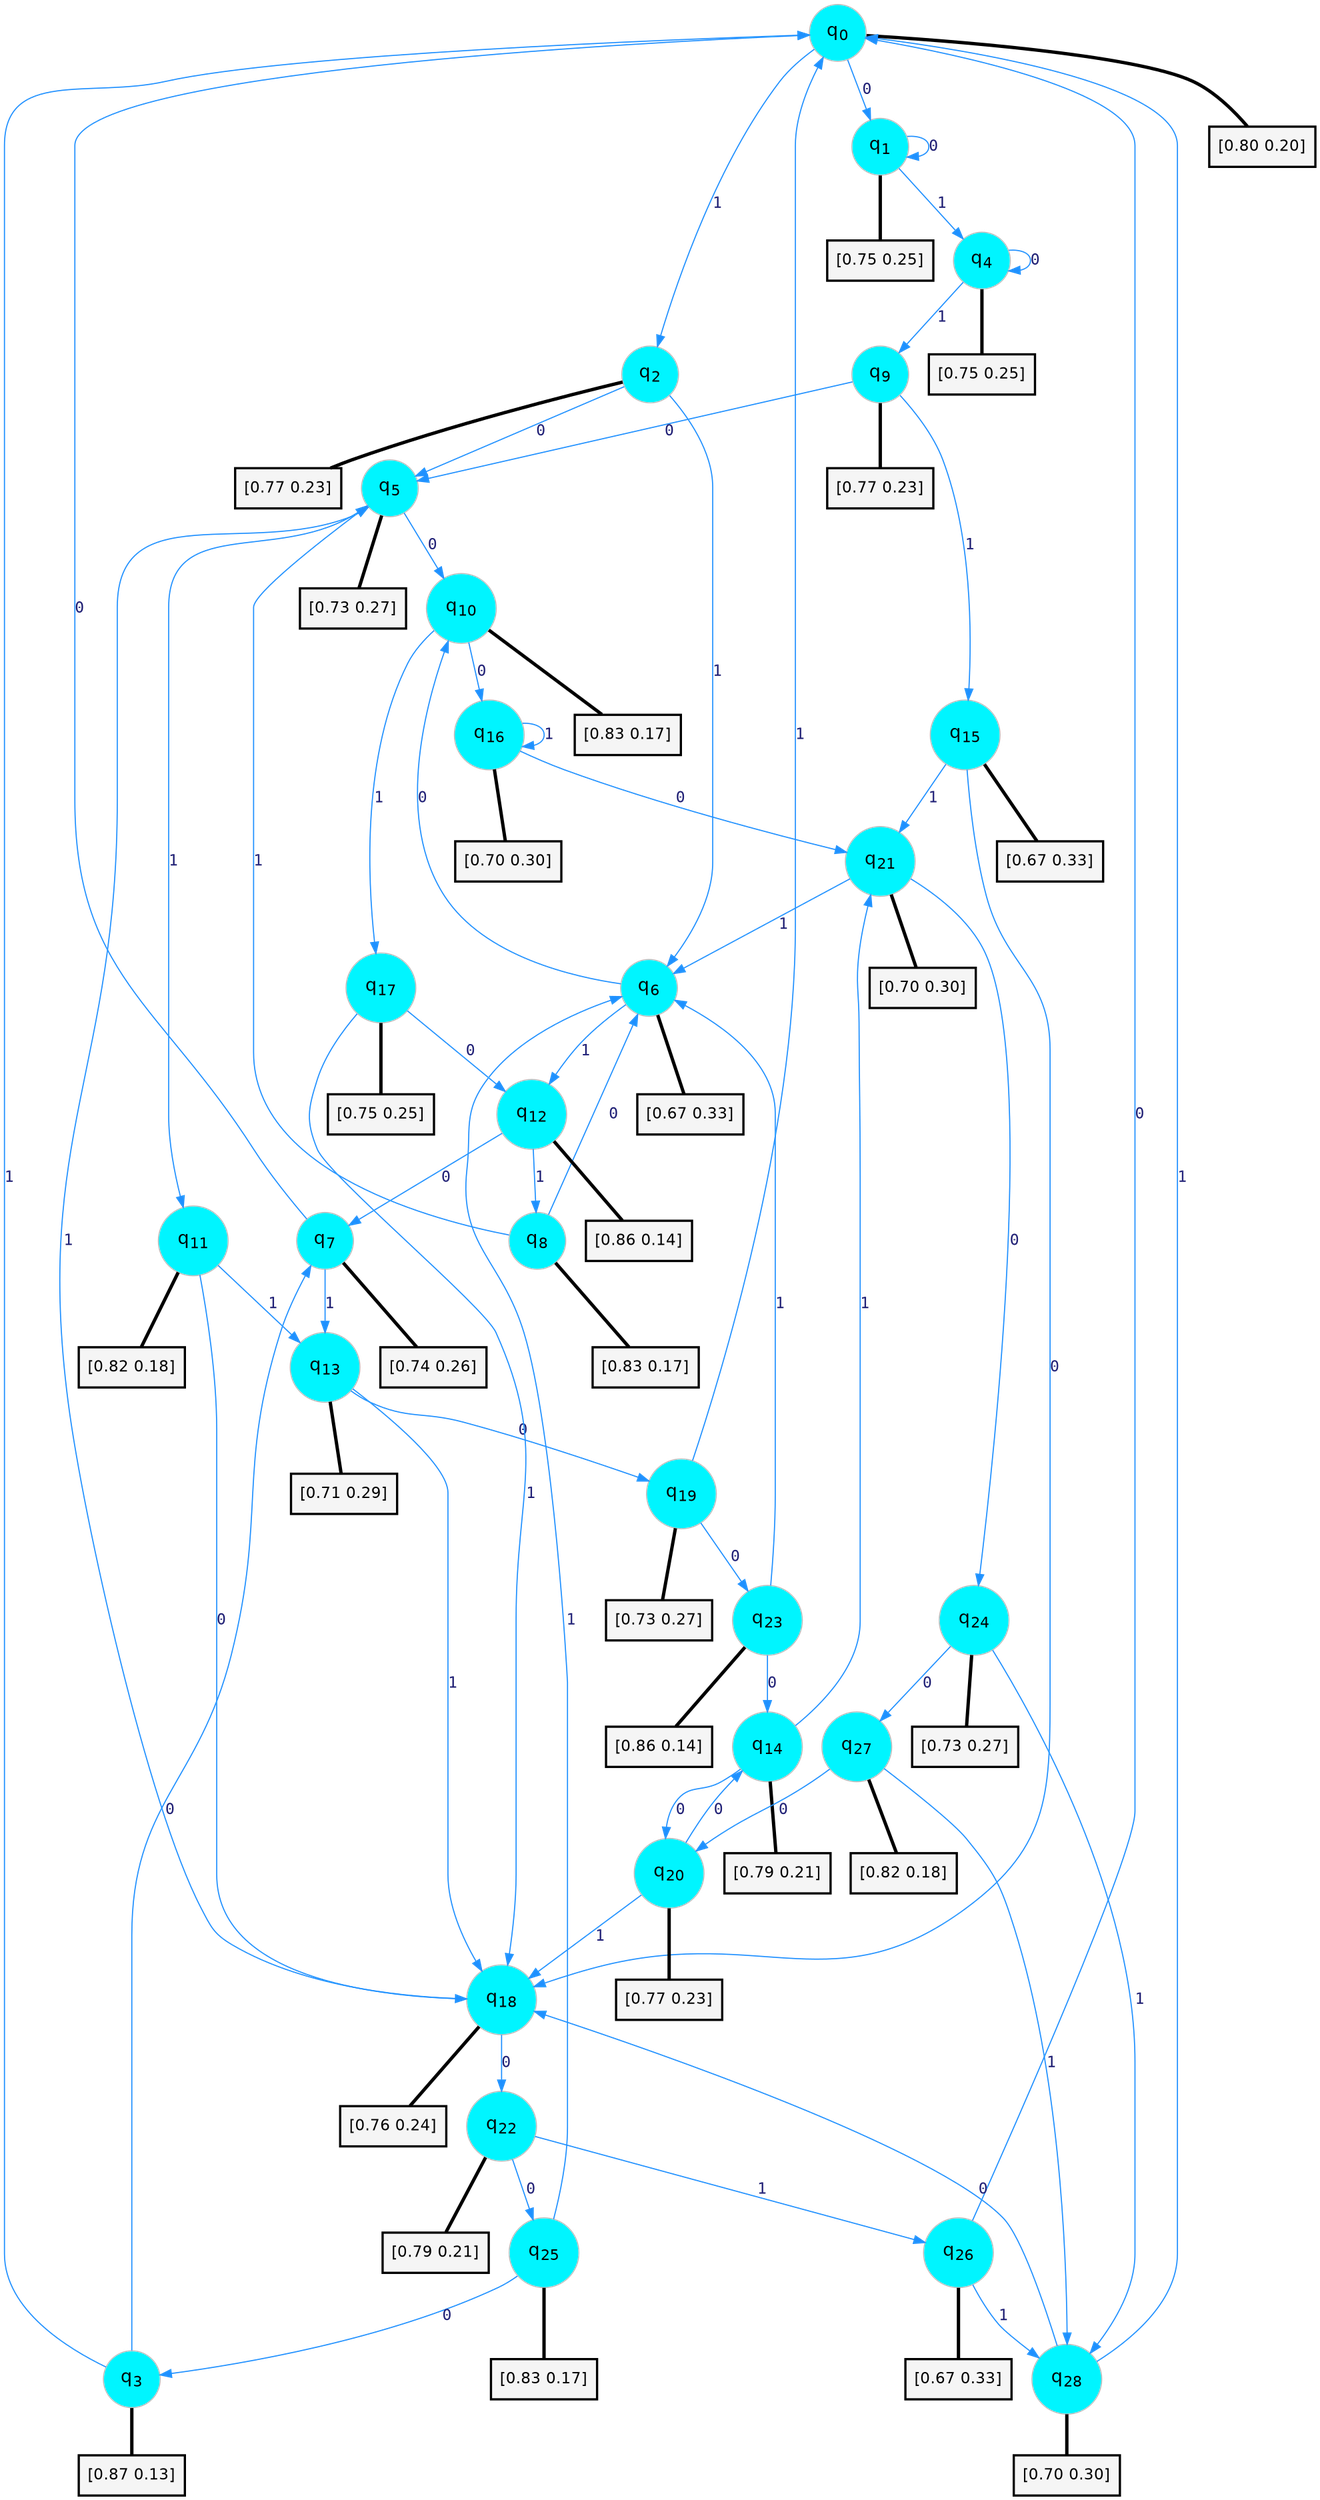 digraph G {
graph [
bgcolor=transparent, dpi=300, rankdir=TD, size="40,25"];
node [
color=gray, fillcolor=turquoise1, fontcolor=black, fontname=Helvetica, fontsize=16, fontweight=bold, shape=circle, style=filled];
edge [
arrowsize=1, color=dodgerblue1, fontcolor=midnightblue, fontname=courier, fontweight=bold, penwidth=1, style=solid, weight=20];
0[label=<q<SUB>0</SUB>>];
1[label=<q<SUB>1</SUB>>];
2[label=<q<SUB>2</SUB>>];
3[label=<q<SUB>3</SUB>>];
4[label=<q<SUB>4</SUB>>];
5[label=<q<SUB>5</SUB>>];
6[label=<q<SUB>6</SUB>>];
7[label=<q<SUB>7</SUB>>];
8[label=<q<SUB>8</SUB>>];
9[label=<q<SUB>9</SUB>>];
10[label=<q<SUB>10</SUB>>];
11[label=<q<SUB>11</SUB>>];
12[label=<q<SUB>12</SUB>>];
13[label=<q<SUB>13</SUB>>];
14[label=<q<SUB>14</SUB>>];
15[label=<q<SUB>15</SUB>>];
16[label=<q<SUB>16</SUB>>];
17[label=<q<SUB>17</SUB>>];
18[label=<q<SUB>18</SUB>>];
19[label=<q<SUB>19</SUB>>];
20[label=<q<SUB>20</SUB>>];
21[label=<q<SUB>21</SUB>>];
22[label=<q<SUB>22</SUB>>];
23[label=<q<SUB>23</SUB>>];
24[label=<q<SUB>24</SUB>>];
25[label=<q<SUB>25</SUB>>];
26[label=<q<SUB>26</SUB>>];
27[label=<q<SUB>27</SUB>>];
28[label=<q<SUB>28</SUB>>];
29[label="[0.80 0.20]", shape=box,fontcolor=black, fontname=Helvetica, fontsize=14, penwidth=2, fillcolor=whitesmoke,color=black];
30[label="[0.75 0.25]", shape=box,fontcolor=black, fontname=Helvetica, fontsize=14, penwidth=2, fillcolor=whitesmoke,color=black];
31[label="[0.77 0.23]", shape=box,fontcolor=black, fontname=Helvetica, fontsize=14, penwidth=2, fillcolor=whitesmoke,color=black];
32[label="[0.87 0.13]", shape=box,fontcolor=black, fontname=Helvetica, fontsize=14, penwidth=2, fillcolor=whitesmoke,color=black];
33[label="[0.75 0.25]", shape=box,fontcolor=black, fontname=Helvetica, fontsize=14, penwidth=2, fillcolor=whitesmoke,color=black];
34[label="[0.73 0.27]", shape=box,fontcolor=black, fontname=Helvetica, fontsize=14, penwidth=2, fillcolor=whitesmoke,color=black];
35[label="[0.67 0.33]", shape=box,fontcolor=black, fontname=Helvetica, fontsize=14, penwidth=2, fillcolor=whitesmoke,color=black];
36[label="[0.74 0.26]", shape=box,fontcolor=black, fontname=Helvetica, fontsize=14, penwidth=2, fillcolor=whitesmoke,color=black];
37[label="[0.83 0.17]", shape=box,fontcolor=black, fontname=Helvetica, fontsize=14, penwidth=2, fillcolor=whitesmoke,color=black];
38[label="[0.77 0.23]", shape=box,fontcolor=black, fontname=Helvetica, fontsize=14, penwidth=2, fillcolor=whitesmoke,color=black];
39[label="[0.83 0.17]", shape=box,fontcolor=black, fontname=Helvetica, fontsize=14, penwidth=2, fillcolor=whitesmoke,color=black];
40[label="[0.82 0.18]", shape=box,fontcolor=black, fontname=Helvetica, fontsize=14, penwidth=2, fillcolor=whitesmoke,color=black];
41[label="[0.86 0.14]", shape=box,fontcolor=black, fontname=Helvetica, fontsize=14, penwidth=2, fillcolor=whitesmoke,color=black];
42[label="[0.71 0.29]", shape=box,fontcolor=black, fontname=Helvetica, fontsize=14, penwidth=2, fillcolor=whitesmoke,color=black];
43[label="[0.79 0.21]", shape=box,fontcolor=black, fontname=Helvetica, fontsize=14, penwidth=2, fillcolor=whitesmoke,color=black];
44[label="[0.67 0.33]", shape=box,fontcolor=black, fontname=Helvetica, fontsize=14, penwidth=2, fillcolor=whitesmoke,color=black];
45[label="[0.70 0.30]", shape=box,fontcolor=black, fontname=Helvetica, fontsize=14, penwidth=2, fillcolor=whitesmoke,color=black];
46[label="[0.75 0.25]", shape=box,fontcolor=black, fontname=Helvetica, fontsize=14, penwidth=2, fillcolor=whitesmoke,color=black];
47[label="[0.76 0.24]", shape=box,fontcolor=black, fontname=Helvetica, fontsize=14, penwidth=2, fillcolor=whitesmoke,color=black];
48[label="[0.73 0.27]", shape=box,fontcolor=black, fontname=Helvetica, fontsize=14, penwidth=2, fillcolor=whitesmoke,color=black];
49[label="[0.77 0.23]", shape=box,fontcolor=black, fontname=Helvetica, fontsize=14, penwidth=2, fillcolor=whitesmoke,color=black];
50[label="[0.70 0.30]", shape=box,fontcolor=black, fontname=Helvetica, fontsize=14, penwidth=2, fillcolor=whitesmoke,color=black];
51[label="[0.79 0.21]", shape=box,fontcolor=black, fontname=Helvetica, fontsize=14, penwidth=2, fillcolor=whitesmoke,color=black];
52[label="[0.86 0.14]", shape=box,fontcolor=black, fontname=Helvetica, fontsize=14, penwidth=2, fillcolor=whitesmoke,color=black];
53[label="[0.73 0.27]", shape=box,fontcolor=black, fontname=Helvetica, fontsize=14, penwidth=2, fillcolor=whitesmoke,color=black];
54[label="[0.83 0.17]", shape=box,fontcolor=black, fontname=Helvetica, fontsize=14, penwidth=2, fillcolor=whitesmoke,color=black];
55[label="[0.67 0.33]", shape=box,fontcolor=black, fontname=Helvetica, fontsize=14, penwidth=2, fillcolor=whitesmoke,color=black];
56[label="[0.82 0.18]", shape=box,fontcolor=black, fontname=Helvetica, fontsize=14, penwidth=2, fillcolor=whitesmoke,color=black];
57[label="[0.70 0.30]", shape=box,fontcolor=black, fontname=Helvetica, fontsize=14, penwidth=2, fillcolor=whitesmoke,color=black];
0->1 [label=0];
0->2 [label=1];
0->29 [arrowhead=none, penwidth=3,color=black];
1->1 [label=0];
1->4 [label=1];
1->30 [arrowhead=none, penwidth=3,color=black];
2->5 [label=0];
2->6 [label=1];
2->31 [arrowhead=none, penwidth=3,color=black];
3->7 [label=0];
3->0 [label=1];
3->32 [arrowhead=none, penwidth=3,color=black];
4->4 [label=0];
4->9 [label=1];
4->33 [arrowhead=none, penwidth=3,color=black];
5->10 [label=0];
5->11 [label=1];
5->34 [arrowhead=none, penwidth=3,color=black];
6->10 [label=0];
6->12 [label=1];
6->35 [arrowhead=none, penwidth=3,color=black];
7->0 [label=0];
7->13 [label=1];
7->36 [arrowhead=none, penwidth=3,color=black];
8->6 [label=0];
8->5 [label=1];
8->37 [arrowhead=none, penwidth=3,color=black];
9->5 [label=0];
9->15 [label=1];
9->38 [arrowhead=none, penwidth=3,color=black];
10->16 [label=0];
10->17 [label=1];
10->39 [arrowhead=none, penwidth=3,color=black];
11->18 [label=0];
11->13 [label=1];
11->40 [arrowhead=none, penwidth=3,color=black];
12->7 [label=0];
12->8 [label=1];
12->41 [arrowhead=none, penwidth=3,color=black];
13->19 [label=0];
13->18 [label=1];
13->42 [arrowhead=none, penwidth=3,color=black];
14->20 [label=0];
14->21 [label=1];
14->43 [arrowhead=none, penwidth=3,color=black];
15->18 [label=0];
15->21 [label=1];
15->44 [arrowhead=none, penwidth=3,color=black];
16->21 [label=0];
16->16 [label=1];
16->45 [arrowhead=none, penwidth=3,color=black];
17->12 [label=0];
17->18 [label=1];
17->46 [arrowhead=none, penwidth=3,color=black];
18->22 [label=0];
18->5 [label=1];
18->47 [arrowhead=none, penwidth=3,color=black];
19->23 [label=0];
19->0 [label=1];
19->48 [arrowhead=none, penwidth=3,color=black];
20->14 [label=0];
20->18 [label=1];
20->49 [arrowhead=none, penwidth=3,color=black];
21->24 [label=0];
21->6 [label=1];
21->50 [arrowhead=none, penwidth=3,color=black];
22->25 [label=0];
22->26 [label=1];
22->51 [arrowhead=none, penwidth=3,color=black];
23->14 [label=0];
23->6 [label=1];
23->52 [arrowhead=none, penwidth=3,color=black];
24->27 [label=0];
24->28 [label=1];
24->53 [arrowhead=none, penwidth=3,color=black];
25->3 [label=0];
25->6 [label=1];
25->54 [arrowhead=none, penwidth=3,color=black];
26->0 [label=0];
26->28 [label=1];
26->55 [arrowhead=none, penwidth=3,color=black];
27->20 [label=0];
27->28 [label=1];
27->56 [arrowhead=none, penwidth=3,color=black];
28->18 [label=0];
28->0 [label=1];
28->57 [arrowhead=none, penwidth=3,color=black];
}
